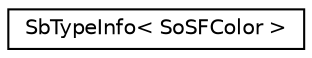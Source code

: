 digraph "Graphical Class Hierarchy"
{
 // LATEX_PDF_SIZE
  edge [fontname="Helvetica",fontsize="10",labelfontname="Helvetica",labelfontsize="10"];
  node [fontname="Helvetica",fontsize="10",shape=record];
  rankdir="LR";
  Node0 [label="SbTypeInfo\< SoSFColor \>",height=0.2,width=0.4,color="black", fillcolor="white", style="filled",URL="$structSbTypeInfo_3_01SoSFColor_01_4.html",tooltip=" "];
}
